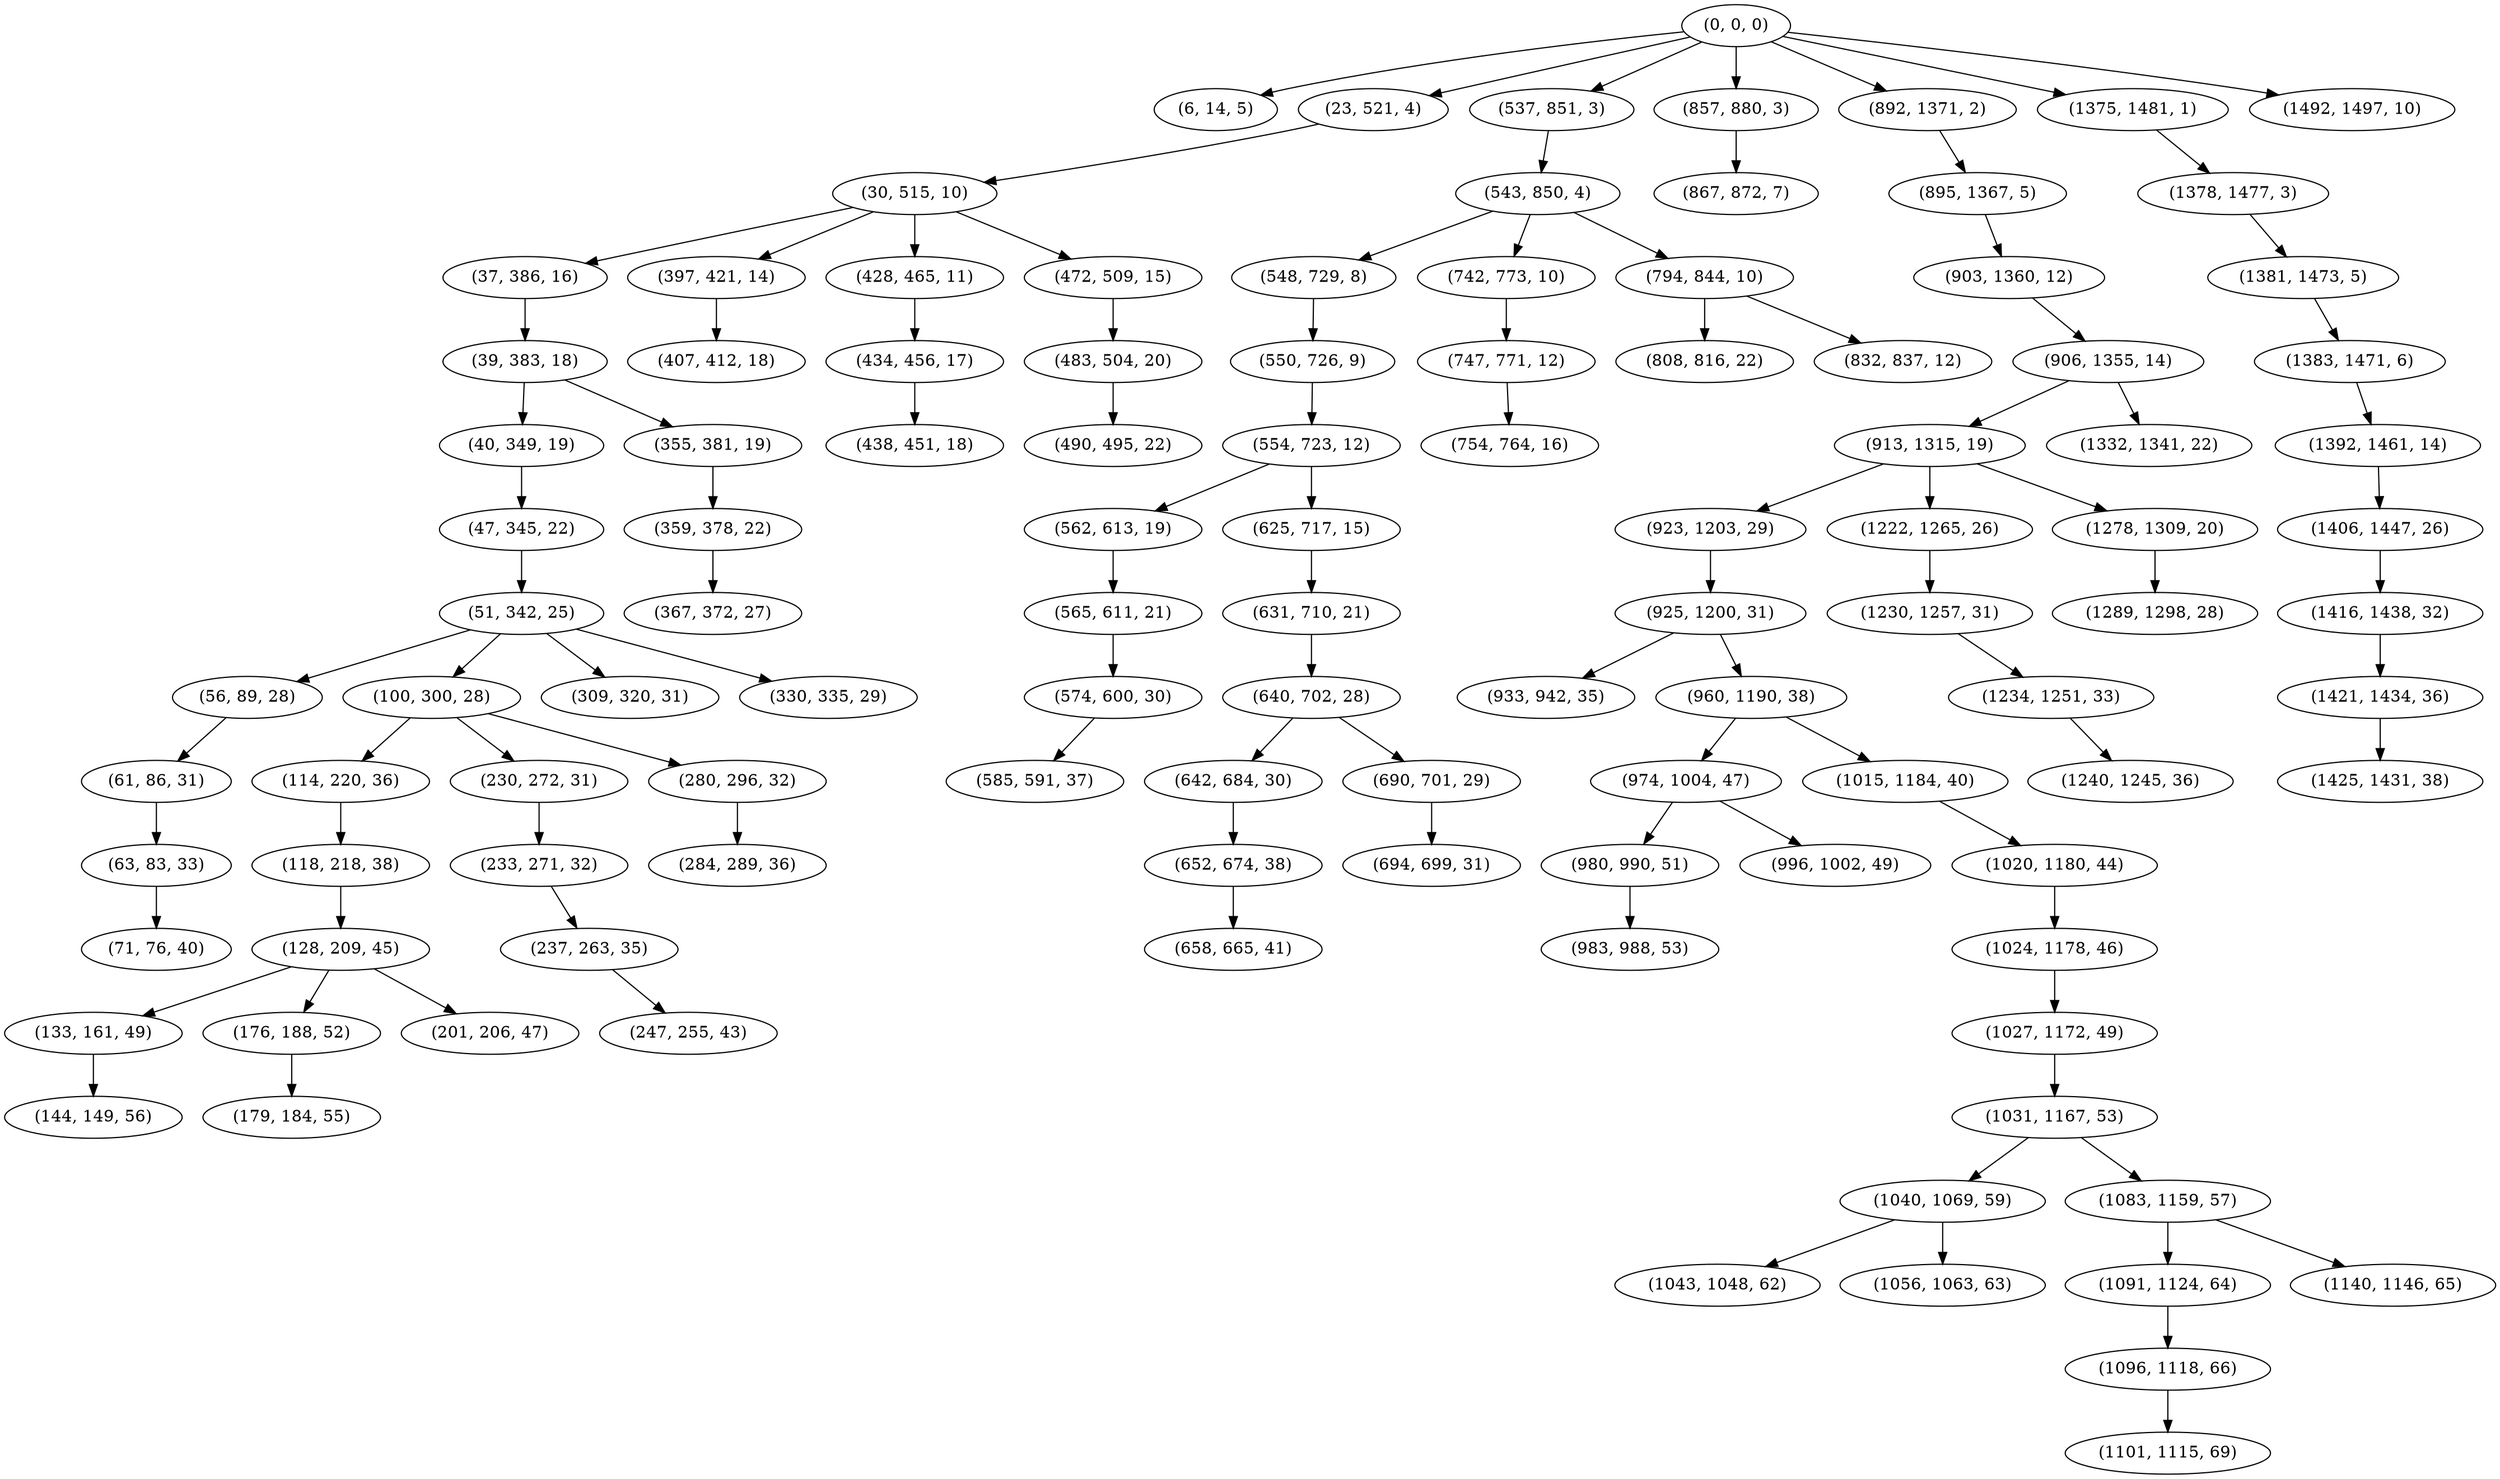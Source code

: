 digraph tree {
    "(0, 0, 0)";
    "(6, 14, 5)";
    "(23, 521, 4)";
    "(30, 515, 10)";
    "(37, 386, 16)";
    "(39, 383, 18)";
    "(40, 349, 19)";
    "(47, 345, 22)";
    "(51, 342, 25)";
    "(56, 89, 28)";
    "(61, 86, 31)";
    "(63, 83, 33)";
    "(71, 76, 40)";
    "(100, 300, 28)";
    "(114, 220, 36)";
    "(118, 218, 38)";
    "(128, 209, 45)";
    "(133, 161, 49)";
    "(144, 149, 56)";
    "(176, 188, 52)";
    "(179, 184, 55)";
    "(201, 206, 47)";
    "(230, 272, 31)";
    "(233, 271, 32)";
    "(237, 263, 35)";
    "(247, 255, 43)";
    "(280, 296, 32)";
    "(284, 289, 36)";
    "(309, 320, 31)";
    "(330, 335, 29)";
    "(355, 381, 19)";
    "(359, 378, 22)";
    "(367, 372, 27)";
    "(397, 421, 14)";
    "(407, 412, 18)";
    "(428, 465, 11)";
    "(434, 456, 17)";
    "(438, 451, 18)";
    "(472, 509, 15)";
    "(483, 504, 20)";
    "(490, 495, 22)";
    "(537, 851, 3)";
    "(543, 850, 4)";
    "(548, 729, 8)";
    "(550, 726, 9)";
    "(554, 723, 12)";
    "(562, 613, 19)";
    "(565, 611, 21)";
    "(574, 600, 30)";
    "(585, 591, 37)";
    "(625, 717, 15)";
    "(631, 710, 21)";
    "(640, 702, 28)";
    "(642, 684, 30)";
    "(652, 674, 38)";
    "(658, 665, 41)";
    "(690, 701, 29)";
    "(694, 699, 31)";
    "(742, 773, 10)";
    "(747, 771, 12)";
    "(754, 764, 16)";
    "(794, 844, 10)";
    "(808, 816, 22)";
    "(832, 837, 12)";
    "(857, 880, 3)";
    "(867, 872, 7)";
    "(892, 1371, 2)";
    "(895, 1367, 5)";
    "(903, 1360, 12)";
    "(906, 1355, 14)";
    "(913, 1315, 19)";
    "(923, 1203, 29)";
    "(925, 1200, 31)";
    "(933, 942, 35)";
    "(960, 1190, 38)";
    "(974, 1004, 47)";
    "(980, 990, 51)";
    "(983, 988, 53)";
    "(996, 1002, 49)";
    "(1015, 1184, 40)";
    "(1020, 1180, 44)";
    "(1024, 1178, 46)";
    "(1027, 1172, 49)";
    "(1031, 1167, 53)";
    "(1040, 1069, 59)";
    "(1043, 1048, 62)";
    "(1056, 1063, 63)";
    "(1083, 1159, 57)";
    "(1091, 1124, 64)";
    "(1096, 1118, 66)";
    "(1101, 1115, 69)";
    "(1140, 1146, 65)";
    "(1222, 1265, 26)";
    "(1230, 1257, 31)";
    "(1234, 1251, 33)";
    "(1240, 1245, 36)";
    "(1278, 1309, 20)";
    "(1289, 1298, 28)";
    "(1332, 1341, 22)";
    "(1375, 1481, 1)";
    "(1378, 1477, 3)";
    "(1381, 1473, 5)";
    "(1383, 1471, 6)";
    "(1392, 1461, 14)";
    "(1406, 1447, 26)";
    "(1416, 1438, 32)";
    "(1421, 1434, 36)";
    "(1425, 1431, 38)";
    "(1492, 1497, 10)";
    "(0, 0, 0)" -> "(6, 14, 5)";
    "(0, 0, 0)" -> "(23, 521, 4)";
    "(0, 0, 0)" -> "(537, 851, 3)";
    "(0, 0, 0)" -> "(857, 880, 3)";
    "(0, 0, 0)" -> "(892, 1371, 2)";
    "(0, 0, 0)" -> "(1375, 1481, 1)";
    "(0, 0, 0)" -> "(1492, 1497, 10)";
    "(23, 521, 4)" -> "(30, 515, 10)";
    "(30, 515, 10)" -> "(37, 386, 16)";
    "(30, 515, 10)" -> "(397, 421, 14)";
    "(30, 515, 10)" -> "(428, 465, 11)";
    "(30, 515, 10)" -> "(472, 509, 15)";
    "(37, 386, 16)" -> "(39, 383, 18)";
    "(39, 383, 18)" -> "(40, 349, 19)";
    "(39, 383, 18)" -> "(355, 381, 19)";
    "(40, 349, 19)" -> "(47, 345, 22)";
    "(47, 345, 22)" -> "(51, 342, 25)";
    "(51, 342, 25)" -> "(56, 89, 28)";
    "(51, 342, 25)" -> "(100, 300, 28)";
    "(51, 342, 25)" -> "(309, 320, 31)";
    "(51, 342, 25)" -> "(330, 335, 29)";
    "(56, 89, 28)" -> "(61, 86, 31)";
    "(61, 86, 31)" -> "(63, 83, 33)";
    "(63, 83, 33)" -> "(71, 76, 40)";
    "(100, 300, 28)" -> "(114, 220, 36)";
    "(100, 300, 28)" -> "(230, 272, 31)";
    "(100, 300, 28)" -> "(280, 296, 32)";
    "(114, 220, 36)" -> "(118, 218, 38)";
    "(118, 218, 38)" -> "(128, 209, 45)";
    "(128, 209, 45)" -> "(133, 161, 49)";
    "(128, 209, 45)" -> "(176, 188, 52)";
    "(128, 209, 45)" -> "(201, 206, 47)";
    "(133, 161, 49)" -> "(144, 149, 56)";
    "(176, 188, 52)" -> "(179, 184, 55)";
    "(230, 272, 31)" -> "(233, 271, 32)";
    "(233, 271, 32)" -> "(237, 263, 35)";
    "(237, 263, 35)" -> "(247, 255, 43)";
    "(280, 296, 32)" -> "(284, 289, 36)";
    "(355, 381, 19)" -> "(359, 378, 22)";
    "(359, 378, 22)" -> "(367, 372, 27)";
    "(397, 421, 14)" -> "(407, 412, 18)";
    "(428, 465, 11)" -> "(434, 456, 17)";
    "(434, 456, 17)" -> "(438, 451, 18)";
    "(472, 509, 15)" -> "(483, 504, 20)";
    "(483, 504, 20)" -> "(490, 495, 22)";
    "(537, 851, 3)" -> "(543, 850, 4)";
    "(543, 850, 4)" -> "(548, 729, 8)";
    "(543, 850, 4)" -> "(742, 773, 10)";
    "(543, 850, 4)" -> "(794, 844, 10)";
    "(548, 729, 8)" -> "(550, 726, 9)";
    "(550, 726, 9)" -> "(554, 723, 12)";
    "(554, 723, 12)" -> "(562, 613, 19)";
    "(554, 723, 12)" -> "(625, 717, 15)";
    "(562, 613, 19)" -> "(565, 611, 21)";
    "(565, 611, 21)" -> "(574, 600, 30)";
    "(574, 600, 30)" -> "(585, 591, 37)";
    "(625, 717, 15)" -> "(631, 710, 21)";
    "(631, 710, 21)" -> "(640, 702, 28)";
    "(640, 702, 28)" -> "(642, 684, 30)";
    "(640, 702, 28)" -> "(690, 701, 29)";
    "(642, 684, 30)" -> "(652, 674, 38)";
    "(652, 674, 38)" -> "(658, 665, 41)";
    "(690, 701, 29)" -> "(694, 699, 31)";
    "(742, 773, 10)" -> "(747, 771, 12)";
    "(747, 771, 12)" -> "(754, 764, 16)";
    "(794, 844, 10)" -> "(808, 816, 22)";
    "(794, 844, 10)" -> "(832, 837, 12)";
    "(857, 880, 3)" -> "(867, 872, 7)";
    "(892, 1371, 2)" -> "(895, 1367, 5)";
    "(895, 1367, 5)" -> "(903, 1360, 12)";
    "(903, 1360, 12)" -> "(906, 1355, 14)";
    "(906, 1355, 14)" -> "(913, 1315, 19)";
    "(906, 1355, 14)" -> "(1332, 1341, 22)";
    "(913, 1315, 19)" -> "(923, 1203, 29)";
    "(913, 1315, 19)" -> "(1222, 1265, 26)";
    "(913, 1315, 19)" -> "(1278, 1309, 20)";
    "(923, 1203, 29)" -> "(925, 1200, 31)";
    "(925, 1200, 31)" -> "(933, 942, 35)";
    "(925, 1200, 31)" -> "(960, 1190, 38)";
    "(960, 1190, 38)" -> "(974, 1004, 47)";
    "(960, 1190, 38)" -> "(1015, 1184, 40)";
    "(974, 1004, 47)" -> "(980, 990, 51)";
    "(974, 1004, 47)" -> "(996, 1002, 49)";
    "(980, 990, 51)" -> "(983, 988, 53)";
    "(1015, 1184, 40)" -> "(1020, 1180, 44)";
    "(1020, 1180, 44)" -> "(1024, 1178, 46)";
    "(1024, 1178, 46)" -> "(1027, 1172, 49)";
    "(1027, 1172, 49)" -> "(1031, 1167, 53)";
    "(1031, 1167, 53)" -> "(1040, 1069, 59)";
    "(1031, 1167, 53)" -> "(1083, 1159, 57)";
    "(1040, 1069, 59)" -> "(1043, 1048, 62)";
    "(1040, 1069, 59)" -> "(1056, 1063, 63)";
    "(1083, 1159, 57)" -> "(1091, 1124, 64)";
    "(1083, 1159, 57)" -> "(1140, 1146, 65)";
    "(1091, 1124, 64)" -> "(1096, 1118, 66)";
    "(1096, 1118, 66)" -> "(1101, 1115, 69)";
    "(1222, 1265, 26)" -> "(1230, 1257, 31)";
    "(1230, 1257, 31)" -> "(1234, 1251, 33)";
    "(1234, 1251, 33)" -> "(1240, 1245, 36)";
    "(1278, 1309, 20)" -> "(1289, 1298, 28)";
    "(1375, 1481, 1)" -> "(1378, 1477, 3)";
    "(1378, 1477, 3)" -> "(1381, 1473, 5)";
    "(1381, 1473, 5)" -> "(1383, 1471, 6)";
    "(1383, 1471, 6)" -> "(1392, 1461, 14)";
    "(1392, 1461, 14)" -> "(1406, 1447, 26)";
    "(1406, 1447, 26)" -> "(1416, 1438, 32)";
    "(1416, 1438, 32)" -> "(1421, 1434, 36)";
    "(1421, 1434, 36)" -> "(1425, 1431, 38)";
}
